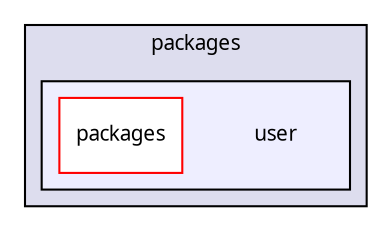 digraph "packages/user/" {
  compound=true
  node [ fontsize="10", fontname="FreeSans.ttf"];
  edge [ labelfontsize="10", labelfontname="FreeSans.ttf"];
  subgraph clusterdir_93501a11e921083efbd154e0cdff5f10 {
    graph [ bgcolor="#ddddee", pencolor="black", label="packages" fontname="FreeSans.ttf", fontsize="10", URL="dir_93501a11e921083efbd154e0cdff5f10.html"]
  subgraph clusterdir_0c02ad2f6a1c5cbd18402f39ace85698 {
    graph [ bgcolor="#eeeeff", pencolor="black", label="" URL="dir_0c02ad2f6a1c5cbd18402f39ace85698.html"];
    dir_0c02ad2f6a1c5cbd18402f39ace85698 [shape=plaintext label="user"];
    dir_e6123e1b43fc815b1b375645a517ba88 [shape=box label="packages" color="red" fillcolor="white" style="filled" URL="dir_e6123e1b43fc815b1b375645a517ba88.html"];
  }
  }
}
